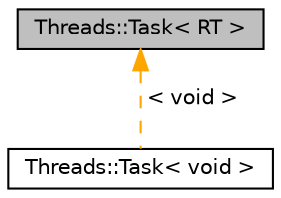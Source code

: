 digraph "Threads::Task&lt; RT &gt;"
{
 // LATEX_PDF_SIZE
  edge [fontname="Helvetica",fontsize="10",labelfontname="Helvetica",labelfontsize="10"];
  node [fontname="Helvetica",fontsize="10",shape=record];
  Node1 [label="Threads::Task\< RT \>",height=0.2,width=0.4,color="black", fillcolor="grey75", style="filled", fontcolor="black",tooltip=" "];
  Node1 -> Node2 [dir="back",color="orange",fontsize="10",style="dashed",label=" \< void \>" ,fontname="Helvetica"];
  Node2 [label="Threads::Task\< void \>",height=0.2,width=0.4,color="black", fillcolor="white", style="filled",URL="$classThreads_1_1Task.html",tooltip=" "];
}
